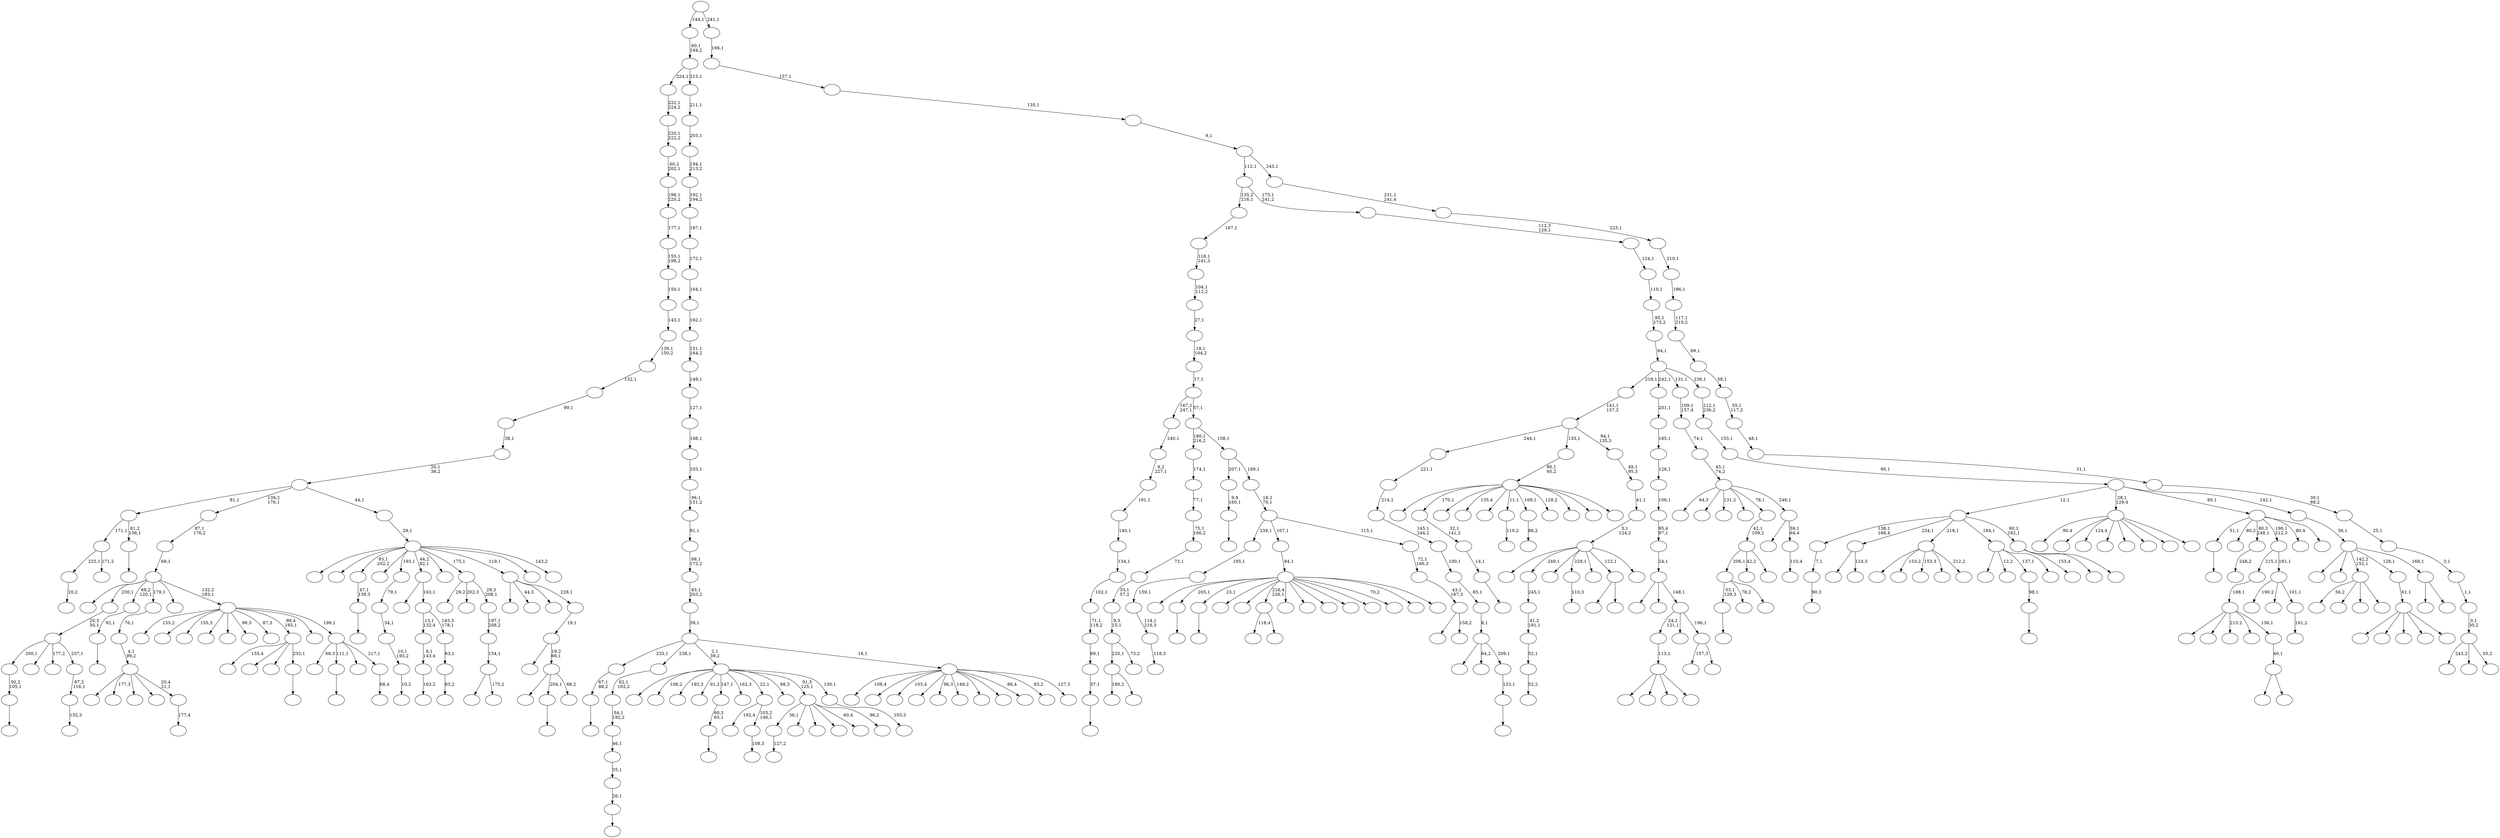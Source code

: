 digraph T {
	450 [label=""]
	449 [label=""]
	448 [label=""]
	447 [label=""]
	446 [label=""]
	445 [label=""]
	444 [label=""]
	443 [label=""]
	442 [label=""]
	441 [label=""]
	440 [label=""]
	439 [label=""]
	438 [label=""]
	437 [label=""]
	436 [label=""]
	435 [label=""]
	434 [label=""]
	433 [label=""]
	432 [label=""]
	431 [label=""]
	430 [label=""]
	429 [label=""]
	428 [label=""]
	427 [label=""]
	426 [label=""]
	425 [label=""]
	424 [label=""]
	423 [label=""]
	422 [label=""]
	421 [label=""]
	420 [label=""]
	419 [label=""]
	418 [label=""]
	417 [label=""]
	416 [label=""]
	415 [label=""]
	414 [label=""]
	413 [label=""]
	412 [label=""]
	411 [label=""]
	410 [label=""]
	409 [label=""]
	408 [label=""]
	407 [label=""]
	406 [label=""]
	405 [label=""]
	404 [label=""]
	403 [label=""]
	402 [label=""]
	401 [label=""]
	400 [label=""]
	399 [label=""]
	398 [label=""]
	397 [label=""]
	396 [label=""]
	395 [label=""]
	394 [label=""]
	393 [label=""]
	392 [label=""]
	391 [label=""]
	390 [label=""]
	389 [label=""]
	388 [label=""]
	387 [label=""]
	386 [label=""]
	385 [label=""]
	384 [label=""]
	383 [label=""]
	382 [label=""]
	381 [label=""]
	380 [label=""]
	379 [label=""]
	378 [label=""]
	377 [label=""]
	376 [label=""]
	375 [label=""]
	374 [label=""]
	373 [label=""]
	372 [label=""]
	371 [label=""]
	370 [label=""]
	369 [label=""]
	368 [label=""]
	367 [label=""]
	366 [label=""]
	365 [label=""]
	364 [label=""]
	363 [label=""]
	362 [label=""]
	361 [label=""]
	360 [label=""]
	359 [label=""]
	358 [label=""]
	357 [label=""]
	356 [label=""]
	355 [label=""]
	354 [label=""]
	353 [label=""]
	352 [label=""]
	351 [label=""]
	350 [label=""]
	349 [label=""]
	348 [label=""]
	347 [label=""]
	346 [label=""]
	345 [label=""]
	344 [label=""]
	343 [label=""]
	342 [label=""]
	341 [label=""]
	340 [label=""]
	339 [label=""]
	338 [label=""]
	337 [label=""]
	336 [label=""]
	335 [label=""]
	334 [label=""]
	333 [label=""]
	332 [label=""]
	331 [label=""]
	330 [label=""]
	329 [label=""]
	328 [label=""]
	327 [label=""]
	326 [label=""]
	325 [label=""]
	324 [label=""]
	323 [label=""]
	322 [label=""]
	321 [label=""]
	320 [label=""]
	319 [label=""]
	318 [label=""]
	317 [label=""]
	316 [label=""]
	315 [label=""]
	314 [label=""]
	313 [label=""]
	312 [label=""]
	311 [label=""]
	310 [label=""]
	309 [label=""]
	308 [label=""]
	307 [label=""]
	306 [label=""]
	305 [label=""]
	304 [label=""]
	303 [label=""]
	302 [label=""]
	301 [label=""]
	300 [label=""]
	299 [label=""]
	298 [label=""]
	297 [label=""]
	296 [label=""]
	295 [label=""]
	294 [label=""]
	293 [label=""]
	292 [label=""]
	291 [label=""]
	290 [label=""]
	289 [label=""]
	288 [label=""]
	287 [label=""]
	286 [label=""]
	285 [label=""]
	284 [label=""]
	283 [label=""]
	282 [label=""]
	281 [label=""]
	280 [label=""]
	279 [label=""]
	278 [label=""]
	277 [label=""]
	276 [label=""]
	275 [label=""]
	274 [label=""]
	273 [label=""]
	272 [label=""]
	271 [label=""]
	270 [label=""]
	269 [label=""]
	268 [label=""]
	267 [label=""]
	266 [label=""]
	265 [label=""]
	264 [label=""]
	263 [label=""]
	262 [label=""]
	261 [label=""]
	260 [label=""]
	259 [label=""]
	258 [label=""]
	257 [label=""]
	256 [label=""]
	255 [label=""]
	254 [label=""]
	253 [label=""]
	252 [label=""]
	251 [label=""]
	250 [label=""]
	249 [label=""]
	248 [label=""]
	247 [label=""]
	246 [label=""]
	245 [label=""]
	244 [label=""]
	243 [label=""]
	242 [label=""]
	241 [label=""]
	240 [label=""]
	239 [label=""]
	238 [label=""]
	237 [label=""]
	236 [label=""]
	235 [label=""]
	234 [label=""]
	233 [label=""]
	232 [label=""]
	231 [label=""]
	230 [label=""]
	229 [label=""]
	228 [label=""]
	227 [label=""]
	226 [label=""]
	225 [label=""]
	224 [label=""]
	223 [label=""]
	222 [label=""]
	221 [label=""]
	220 [label=""]
	219 [label=""]
	218 [label=""]
	217 [label=""]
	216 [label=""]
	215 [label=""]
	214 [label=""]
	213 [label=""]
	212 [label=""]
	211 [label=""]
	210 [label=""]
	209 [label=""]
	208 [label=""]
	207 [label=""]
	206 [label=""]
	205 [label=""]
	204 [label=""]
	203 [label=""]
	202 [label=""]
	201 [label=""]
	200 [label=""]
	199 [label=""]
	198 [label=""]
	197 [label=""]
	196 [label=""]
	195 [label=""]
	194 [label=""]
	193 [label=""]
	192 [label=""]
	191 [label=""]
	190 [label=""]
	189 [label=""]
	188 [label=""]
	187 [label=""]
	186 [label=""]
	185 [label=""]
	184 [label=""]
	183 [label=""]
	182 [label=""]
	181 [label=""]
	180 [label=""]
	179 [label=""]
	178 [label=""]
	177 [label=""]
	176 [label=""]
	175 [label=""]
	174 [label=""]
	173 [label=""]
	172 [label=""]
	171 [label=""]
	170 [label=""]
	169 [label=""]
	168 [label=""]
	167 [label=""]
	166 [label=""]
	165 [label=""]
	164 [label=""]
	163 [label=""]
	162 [label=""]
	161 [label=""]
	160 [label=""]
	159 [label=""]
	158 [label=""]
	157 [label=""]
	156 [label=""]
	155 [label=""]
	154 [label=""]
	153 [label=""]
	152 [label=""]
	151 [label=""]
	150 [label=""]
	149 [label=""]
	148 [label=""]
	147 [label=""]
	146 [label=""]
	145 [label=""]
	144 [label=""]
	143 [label=""]
	142 [label=""]
	141 [label=""]
	140 [label=""]
	139 [label=""]
	138 [label=""]
	137 [label=""]
	136 [label=""]
	135 [label=""]
	134 [label=""]
	133 [label=""]
	132 [label=""]
	131 [label=""]
	130 [label=""]
	129 [label=""]
	128 [label=""]
	127 [label=""]
	126 [label=""]
	125 [label=""]
	124 [label=""]
	123 [label=""]
	122 [label=""]
	121 [label=""]
	120 [label=""]
	119 [label=""]
	118 [label=""]
	117 [label=""]
	116 [label=""]
	115 [label=""]
	114 [label=""]
	113 [label=""]
	112 [label=""]
	111 [label=""]
	110 [label=""]
	109 [label=""]
	108 [label=""]
	107 [label=""]
	106 [label=""]
	105 [label=""]
	104 [label=""]
	103 [label=""]
	102 [label=""]
	101 [label=""]
	100 [label=""]
	99 [label=""]
	98 [label=""]
	97 [label=""]
	96 [label=""]
	95 [label=""]
	94 [label=""]
	93 [label=""]
	92 [label=""]
	91 [label=""]
	90 [label=""]
	89 [label=""]
	88 [label=""]
	87 [label=""]
	86 [label=""]
	85 [label=""]
	84 [label=""]
	83 [label=""]
	82 [label=""]
	81 [label=""]
	80 [label=""]
	79 [label=""]
	78 [label=""]
	77 [label=""]
	76 [label=""]
	75 [label=""]
	74 [label=""]
	73 [label=""]
	72 [label=""]
	71 [label=""]
	70 [label=""]
	69 [label=""]
	68 [label=""]
	67 [label=""]
	66 [label=""]
	65 [label=""]
	64 [label=""]
	63 [label=""]
	62 [label=""]
	61 [label=""]
	60 [label=""]
	59 [label=""]
	58 [label=""]
	57 [label=""]
	56 [label=""]
	55 [label=""]
	54 [label=""]
	53 [label=""]
	52 [label=""]
	51 [label=""]
	50 [label=""]
	49 [label=""]
	48 [label=""]
	47 [label=""]
	46 [label=""]
	45 [label=""]
	44 [label=""]
	43 [label=""]
	42 [label=""]
	41 [label=""]
	40 [label=""]
	39 [label=""]
	38 [label=""]
	37 [label=""]
	36 [label=""]
	35 [label=""]
	34 [label=""]
	33 [label=""]
	32 [label=""]
	31 [label=""]
	30 [label=""]
	29 [label=""]
	28 [label=""]
	27 [label=""]
	26 [label=""]
	25 [label=""]
	24 [label=""]
	23 [label=""]
	22 [label=""]
	21 [label=""]
	20 [label=""]
	19 [label=""]
	18 [label=""]
	17 [label=""]
	16 [label=""]
	15 [label=""]
	14 [label=""]
	13 [label=""]
	12 [label=""]
	11 [label=""]
	10 [label=""]
	9 [label=""]
	8 [label=""]
	7 [label=""]
	6 [label=""]
	5 [label=""]
	4 [label=""]
	3 [label=""]
	2 [label=""]
	1 [label=""]
	0 [label=""]
	444 -> 445 [label="20,2"]
	436 -> 437 [label="52,2"]
	435 -> 436 [label="52,1"]
	434 -> 435 [label="41,2\n181,1"]
	433 -> 434 [label="245,1"]
	431 -> 432 [label=""]
	430 -> 431 [label="50,2\n105,1"]
	425 -> 426 [label=""]
	419 -> 420 [label=""]
	415 -> 416 [label=""]
	414 -> 415 [label="9,4\n160,1"]
	412 -> 413 [label=""]
	409 -> 410 [label=""]
	404 -> 405 [label="127,2"]
	400 -> 401 [label=""]
	390 -> 391 [label=""]
	389 -> 390 [label="14,1"]
	388 -> 389 [label="32,1\n141,2"]
	375 -> 376 [label="163,2"]
	374 -> 375 [label="6,1\n143,4"]
	367 -> 368 [label=""]
	366 -> 367 [label="47,1\n139,3"]
	362 -> 363 [label="90,3"]
	361 -> 362 [label="7,1"]
	357 -> 358 [label=""]
	356 -> 357 [label="37,1"]
	355 -> 356 [label="69,1"]
	354 -> 355 [label="71,1\n118,2"]
	353 -> 354 [label="102,1"]
	352 -> 353 [label="134,1"]
	351 -> 352 [label="140,1"]
	350 -> 351 [label="191,1"]
	349 -> 350 [label="9,2\n227,1"]
	348 -> 349 [label="240,1"]
	344 -> 345 [label="110,3"]
	337 -> 338 [label="118,3"]
	336 -> 337 [label="114,1\n216,3"]
	335 -> 336 [label="159,1"]
	334 -> 335 [label="195,1"]
	331 -> 419 [label="53,1\n129,3"]
	331 -> 384 [label="78,2"]
	331 -> 332 [label=""]
	329 -> 330 [label=""]
	328 -> 329 [label="67,1\n88,2"]
	325 -> 398 [label="118,4"]
	325 -> 326 [label=""]
	319 -> 448 [label="180,2"]
	319 -> 320 [label=""]
	316 -> 317 [label="132,3"]
	315 -> 316 [label="87,2\n116,1"]
	314 -> 430 [label="200,1"]
	314 -> 411 [label=""]
	314 -> 365 [label="177,2"]
	314 -> 315 [label="237,1"]
	313 -> 314 [label="20,3\n50,1"]
	306 -> 307 [label="10,2"]
	305 -> 306 [label="10,1\n193,2"]
	304 -> 305 [label="34,1"]
	303 -> 304 [label="79,1"]
	300 -> 319 [label="235,1"]
	300 -> 301 [label="73,2"]
	299 -> 300 [label="9,3\n15,1"]
	298 -> 299 [label="33,1\n57,2"]
	297 -> 298 [label="73,1"]
	296 -> 297 [label="75,1\n166,2"]
	295 -> 296 [label="77,1"]
	294 -> 295 [label="174,1"]
	286 -> 287 [label=""]
	285 -> 286 [label="60,3\n65,1"]
	281 -> 311 [label=""]
	281 -> 282 [label="124,3"]
	273 -> 274 [label="63,2"]
	272 -> 273 [label="63,1"]
	271 -> 374 [label="13,1\n132,4"]
	271 -> 272 [label="143,3\n178,1"]
	270 -> 418 [label=""]
	270 -> 271 [label="163,1"]
	267 -> 268 [label="248,2"]
	260 -> 261 [label="110,2"]
	258 -> 259 [label="86,2"]
	255 -> 256 [label=""]
	254 -> 255 [label="123,1"]
	253 -> 310 [label=""]
	253 -> 308 [label="64,2"]
	253 -> 254 [label="209,1"]
	252 -> 253 [label="8,1"]
	251 -> 252 [label="85,1"]
	250 -> 251 [label="100,1"]
	249 -> 250 [label="145,1\n244,2"]
	248 -> 249 [label="214,1"]
	247 -> 248 [label="221,1"]
	245 -> 246 [label="108,3"]
	244 -> 293 [label="192,4"]
	244 -> 245 [label="103,2\n146,1"]
	241 -> 380 [label=""]
	241 -> 321 [label=""]
	241 -> 275 [label=""]
	241 -> 242 [label=""]
	240 -> 241 [label="113,1"]
	235 -> 372 [label=""]
	235 -> 236 [label=""]
	234 -> 235 [label="40,1"]
	233 -> 443 [label=""]
	233 -> 402 [label=""]
	233 -> 394 [label="215,2"]
	233 -> 359 [label=""]
	233 -> 234 [label="136,1"]
	232 -> 233 [label="188,1"]
	230 -> 231 [label=""]
	229 -> 230 [label="26,1"]
	228 -> 229 [label="35,1"]
	227 -> 228 [label="46,1"]
	226 -> 227 [label="54,1\n192,2"]
	225 -> 226 [label="62,1\n162,2"]
	218 -> 444 [label="225,1"]
	218 -> 219 [label="171,2"]
	215 -> 216 [label=""]
	214 -> 407 [label="155,4"]
	214 -> 343 [label=""]
	214 -> 318 [label=""]
	214 -> 215 [label="232,1"]
	211 -> 442 [label="56,2"]
	211 -> 440 [label=""]
	211 -> 276 [label=""]
	211 -> 212 [label=""]
	209 -> 210 [label=""]
	208 -> 209 [label="92,1"]
	204 -> 429 [label=""]
	204 -> 424 [label=""]
	204 -> 378 [label=""]
	204 -> 278 [label=""]
	204 -> 205 [label=""]
	203 -> 204 [label="61,1"]
	200 -> 201 [label=""]
	199 -> 218 [label="171,1"]
	199 -> 200 [label="81,2\n156,1"]
	195 -> 196 [label="161,2"]
	194 -> 377 [label="190,2"]
	194 -> 339 [label=""]
	194 -> 195 [label="101,1"]
	193 -> 232 [label="215,1"]
	193 -> 194 [label="161,1"]
	191 -> 192 [label="177,4"]
	190 -> 395 [label=""]
	190 -> 373 [label="177,3"]
	190 -> 323 [label=""]
	190 -> 243 [label=""]
	190 -> 191 [label="20,4\n21,1"]
	189 -> 190 [label="4,1\n99,2"]
	188 -> 189 [label="76,1"]
	186 -> 187 [label=""]
	185 -> 186 [label="98,1"]
	172 -> 382 [label=""]
	172 -> 173 [label=""]
	168 -> 385 [label=""]
	168 -> 291 [label="153,2"]
	168 -> 224 [label="153,3"]
	168 -> 183 [label=""]
	168 -> 169 [label="212,2"]
	166 -> 449 [label=""]
	166 -> 388 [label="170,1"]
	166 -> 371 [label=""]
	166 -> 322 [label="135,4"]
	166 -> 309 [label=""]
	166 -> 260 [label="11,1"]
	166 -> 258 [label="169,1"]
	166 -> 257 [label="129,2"]
	166 -> 202 [label=""]
	166 -> 198 [label=""]
	166 -> 167 [label=""]
	165 -> 166 [label="86,1\n95,2"]
	163 -> 164 [label=""]
	161 -> 162 [label="68,4"]
	160 -> 423 [label="68,3"]
	160 -> 409 [label="111,1"]
	160 -> 364 [label=""]
	160 -> 161 [label="217,1"]
	159 -> 428 [label="155,2"]
	159 -> 393 [label=""]
	159 -> 340 [label="155,3"]
	159 -> 312 [label=""]
	159 -> 288 [label=""]
	159 -> 284 [label="99,3"]
	159 -> 283 [label="87,3"]
	159 -> 214 [label="99,4\n165,1"]
	159 -> 170 [label=""]
	159 -> 160 [label="199,1"]
	158 -> 447 [label=""]
	158 -> 313 [label="230,1"]
	158 -> 208 [label="68,2\n120,1"]
	158 -> 188 [label="179,1"]
	158 -> 180 [label=""]
	158 -> 159 [label="132,2\n183,1"]
	157 -> 158 [label="68,1"]
	156 -> 157 [label="87,1\n176,2"]
	154 -> 333 [label=""]
	154 -> 222 [label="12,2"]
	154 -> 185 [label="137,1"]
	154 -> 155 [label=""]
	150 -> 441 [label=""]
	150 -> 433 [label="249,1"]
	150 -> 427 [label=""]
	150 -> 344 [label="229,1"]
	150 -> 264 [label=""]
	150 -> 172 [label="122,1"]
	150 -> 151 [label=""]
	149 -> 150 [label="5,1\n124,2"]
	148 -> 149 [label="41,1"]
	147 -> 148 [label="49,1\n95,3"]
	146 -> 247 [label="244,1"]
	146 -> 165 [label="133,1"]
	146 -> 147 [label="94,1\n135,3"]
	145 -> 146 [label="141,1\n157,2"]
	142 -> 404 [label="36,1"]
	142 -> 381 [label=""]
	142 -> 279 [label=""]
	142 -> 223 [label=""]
	142 -> 184 [label="60,4"]
	142 -> 143 [label="96,2"]
	139 -> 369 [label="153,4"]
	139 -> 178 [label=""]
	139 -> 140 [label=""]
	138 -> 361 [label="138,1\n166,4"]
	138 -> 281 [label="234,1"]
	138 -> 168 [label="218,1"]
	138 -> 154 [label="184,1"]
	138 -> 139 [label="90,2\n182,1"]
	136 -> 331 [label="206,1"]
	136 -> 292 [label="42,2"]
	136 -> 137 [label=""]
	135 -> 136 [label="42,1\n109,2"]
	133 -> 421 [label=""]
	133 -> 412 [label="205,1"]
	133 -> 400 [label="23,1"]
	133 -> 387 [label=""]
	133 -> 360 [label=""]
	133 -> 325 [label="216,4\n226,1"]
	133 -> 324 [label=""]
	133 -> 302 [label=""]
	133 -> 290 [label=""]
	133 -> 269 [label=""]
	133 -> 221 [label=""]
	133 -> 220 [label="70,2"]
	133 -> 176 [label=""]
	133 -> 134 [label=""]
	132 -> 133 [label="84,1"]
	127 -> 439 [label=""]
	127 -> 128 [label="175,2"]
	126 -> 127 [label="154,1"]
	125 -> 126 [label="197,1\n208,2"]
	124 -> 379 [label="29,2"]
	124 -> 129 [label="202,3"]
	124 -> 125 [label="29,3\n208,1"]
	122 -> 392 [label=""]
	122 -> 163 [label="204,1"]
	122 -> 123 [label="66,2"]
	121 -> 141 [label=""]
	121 -> 122 [label="19,2\n66,1"]
	120 -> 121 [label="19,1"]
	119 -> 446 [label=""]
	119 -> 144 [label="44,3"]
	119 -> 130 [label=""]
	119 -> 120 [label="228,1"]
	117 -> 182 [label="157,3"]
	117 -> 118 [label=""]
	116 -> 240 [label="24,2\n121,1"]
	116 -> 213 [label=""]
	116 -> 117 [label="196,1"]
	115 -> 327 [label=""]
	115 -> 177 [label=""]
	115 -> 116 [label="148,1"]
	114 -> 115 [label="24,1"]
	113 -> 114 [label="95,4\n97,1"]
	112 -> 113 [label="106,1"]
	111 -> 112 [label="126,1"]
	110 -> 111 [label="185,1"]
	109 -> 110 [label="201,1"]
	107 -> 280 [label="90,4"]
	107 -> 277 [label=""]
	107 -> 238 [label="124,4"]
	107 -> 217 [label=""]
	107 -> 206 [label=""]
	107 -> 197 [label=""]
	107 -> 153 [label=""]
	107 -> 108 [label=""]
	104 -> 450 [label=""]
	104 -> 383 [label=""]
	104 -> 366 [label="93,1\n202,2"]
	104 -> 346 [label=""]
	104 -> 303 [label="193,1"]
	104 -> 270 [label="44,2\n82,1"]
	104 -> 179 [label=""]
	104 -> 124 [label="175,1"]
	104 -> 119 [label="119,1"]
	104 -> 106 [label=""]
	104 -> 105 [label="143,2"]
	103 -> 104 [label="29,1"]
	102 -> 199 [label="81,1"]
	102 -> 156 [label="139,2\n176,1"]
	102 -> 103 [label="44,1"]
	101 -> 102 [label="20,1\n38,2"]
	100 -> 101 [label="38,1"]
	99 -> 100 [label="99,1"]
	98 -> 99 [label="132,1"]
	97 -> 98 [label="139,1\n150,2"]
	96 -> 97 [label="143,1"]
	95 -> 96 [label="150,1"]
	94 -> 95 [label="155,1\n198,2"]
	93 -> 94 [label="177,1"]
	92 -> 93 [label="198,1\n220,2"]
	91 -> 92 [label="60,2\n202,1"]
	90 -> 91 [label="220,1\n222,2"]
	89 -> 90 [label="222,1\n224,2"]
	87 -> 88 [label="103,3"]
	86 -> 408 [label=""]
	86 -> 399 [label="108,2"]
	86 -> 397 [label="192,3"]
	86 -> 341 [label="91,2"]
	86 -> 285 [label="147,1"]
	86 -> 266 [label="162,3"]
	86 -> 244 [label="22,1"]
	86 -> 175 [label="88,3"]
	86 -> 142 [label="91,3\n125,1"]
	86 -> 87 [label="130,1"]
	83 -> 84 [label="110,4"]
	82 -> 342 [label=""]
	82 -> 83 [label="59,1\n64,4"]
	81 -> 438 [label="64,3"]
	81 -> 417 [label=""]
	81 -> 370 [label="131,2"]
	81 -> 289 [label=""]
	81 -> 135 [label="78,1"]
	81 -> 82 [label="246,1"]
	80 -> 81 [label="45,1\n74,2"]
	79 -> 80 [label="74,1"]
	78 -> 79 [label="109,1\n157,4"]
	76 -> 425 [label="51,1"]
	76 -> 386 [label="80,2"]
	76 -> 267 [label="80,3\n248,1"]
	76 -> 193 [label="190,1\n212,3"]
	76 -> 152 [label="80,4"]
	76 -> 77 [label=""]
	74 -> 422 [label="108,4"]
	74 -> 406 [label=""]
	74 -> 403 [label="103,4"]
	74 -> 263 [label=""]
	74 -> 239 [label="96,3"]
	74 -> 237 [label="149,2"]
	74 -> 207 [label=""]
	74 -> 174 [label=""]
	74 -> 131 [label="88,4"]
	74 -> 85 [label="83,2"]
	74 -> 75 [label="127,3"]
	73 -> 328 [label="233,1"]
	73 -> 225 [label="238,1"]
	73 -> 86 [label="2,1\n39,2"]
	73 -> 74 [label="16,1"]
	72 -> 73 [label="39,1"]
	71 -> 72 [label="83,1\n203,2"]
	70 -> 71 [label="88,1\n172,2"]
	69 -> 70 [label="91,1"]
	68 -> 69 [label="96,1\n151,2"]
	67 -> 68 [label="103,1"]
	66 -> 67 [label="108,1"]
	65 -> 66 [label="127,1"]
	64 -> 65 [label="149,1"]
	63 -> 64 [label="151,1\n164,2"]
	62 -> 63 [label="162,1"]
	61 -> 62 [label="164,1"]
	60 -> 61 [label="172,1"]
	59 -> 60 [label="187,1"]
	58 -> 59 [label="192,1\n194,2"]
	57 -> 58 [label="194,1\n213,2"]
	56 -> 57 [label="203,1"]
	55 -> 56 [label="211,1"]
	54 -> 89 [label="224,1"]
	54 -> 55 [label="213,1"]
	53 -> 54 [label="60,1\n144,2"]
	51 -> 347 [label=""]
	51 -> 52 [label="158,2"]
	50 -> 51 [label="43,1\n167,3"]
	49 -> 50 [label="72,1\n166,3"]
	48 -> 334 [label="239,1"]
	48 -> 132 [label="107,1"]
	48 -> 49 [label="115,1"]
	47 -> 48 [label="18,2\n70,1"]
	46 -> 414 [label="207,1"]
	46 -> 47 [label="189,1"]
	45 -> 294 [label="180,1\n216,2"]
	45 -> 46 [label="158,1"]
	44 -> 348 [label="167,2\n247,1"]
	44 -> 45 [label="57,1"]
	43 -> 44 [label="17,1"]
	42 -> 43 [label="18,1\n104,2"]
	41 -> 42 [label="27,1"]
	40 -> 41 [label="104,1\n112,2"]
	39 -> 40 [label="118,1\n241,3"]
	38 -> 39 [label="167,1"]
	36 -> 181 [label=""]
	36 -> 37 [label=""]
	35 -> 265 [label=""]
	35 -> 262 [label=""]
	35 -> 211 [label="142,2\n152,1"]
	35 -> 203 [label="128,1"]
	35 -> 36 [label="168,1"]
	34 -> 35 [label="56,1"]
	33 -> 138 [label="12,1"]
	33 -> 107 [label="28,1\n129,4"]
	33 -> 76 [label="80,1"]
	33 -> 34 [label="142,1"]
	32 -> 33 [label="90,1"]
	31 -> 32 [label="153,1"]
	30 -> 31 [label="212,1\n236,2"]
	29 -> 145 [label="219,1"]
	29 -> 109 [label="242,1"]
	29 -> 78 [label="131,1"]
	29 -> 30 [label="236,1"]
	28 -> 29 [label="64,1"]
	27 -> 28 [label="95,1\n173,2"]
	26 -> 27 [label="110,1"]
	25 -> 26 [label="124,1"]
	24 -> 25 [label="112,3\n129,1"]
	23 -> 38 [label="135,2\n216,1"]
	23 -> 24 [label="173,1\n241,2"]
	21 -> 396 [label="243,2"]
	21 -> 171 [label=""]
	21 -> 22 [label="55,2"]
	20 -> 21 [label="0,1\n30,2"]
	19 -> 20 [label="1,1"]
	18 -> 19 [label="3,1"]
	17 -> 18 [label="25,1"]
	16 -> 17 [label="30,1\n89,2"]
	15 -> 16 [label="31,1"]
	14 -> 15 [label="48,1"]
	13 -> 14 [label="55,1\n117,2"]
	12 -> 13 [label="58,1"]
	11 -> 12 [label="89,1"]
	10 -> 11 [label="117,1\n210,2"]
	9 -> 10 [label="186,1"]
	8 -> 9 [label="210,1"]
	7 -> 8 [label="223,1"]
	6 -> 7 [label="231,1\n241,4"]
	5 -> 23 [label="112,1"]
	5 -> 6 [label="243,1"]
	4 -> 5 [label="9,1"]
	3 -> 4 [label="135,1"]
	2 -> 3 [label="157,1"]
	1 -> 2 [label="166,1"]
	0 -> 53 [label="144,1"]
	0 -> 1 [label="241,1"]
}
